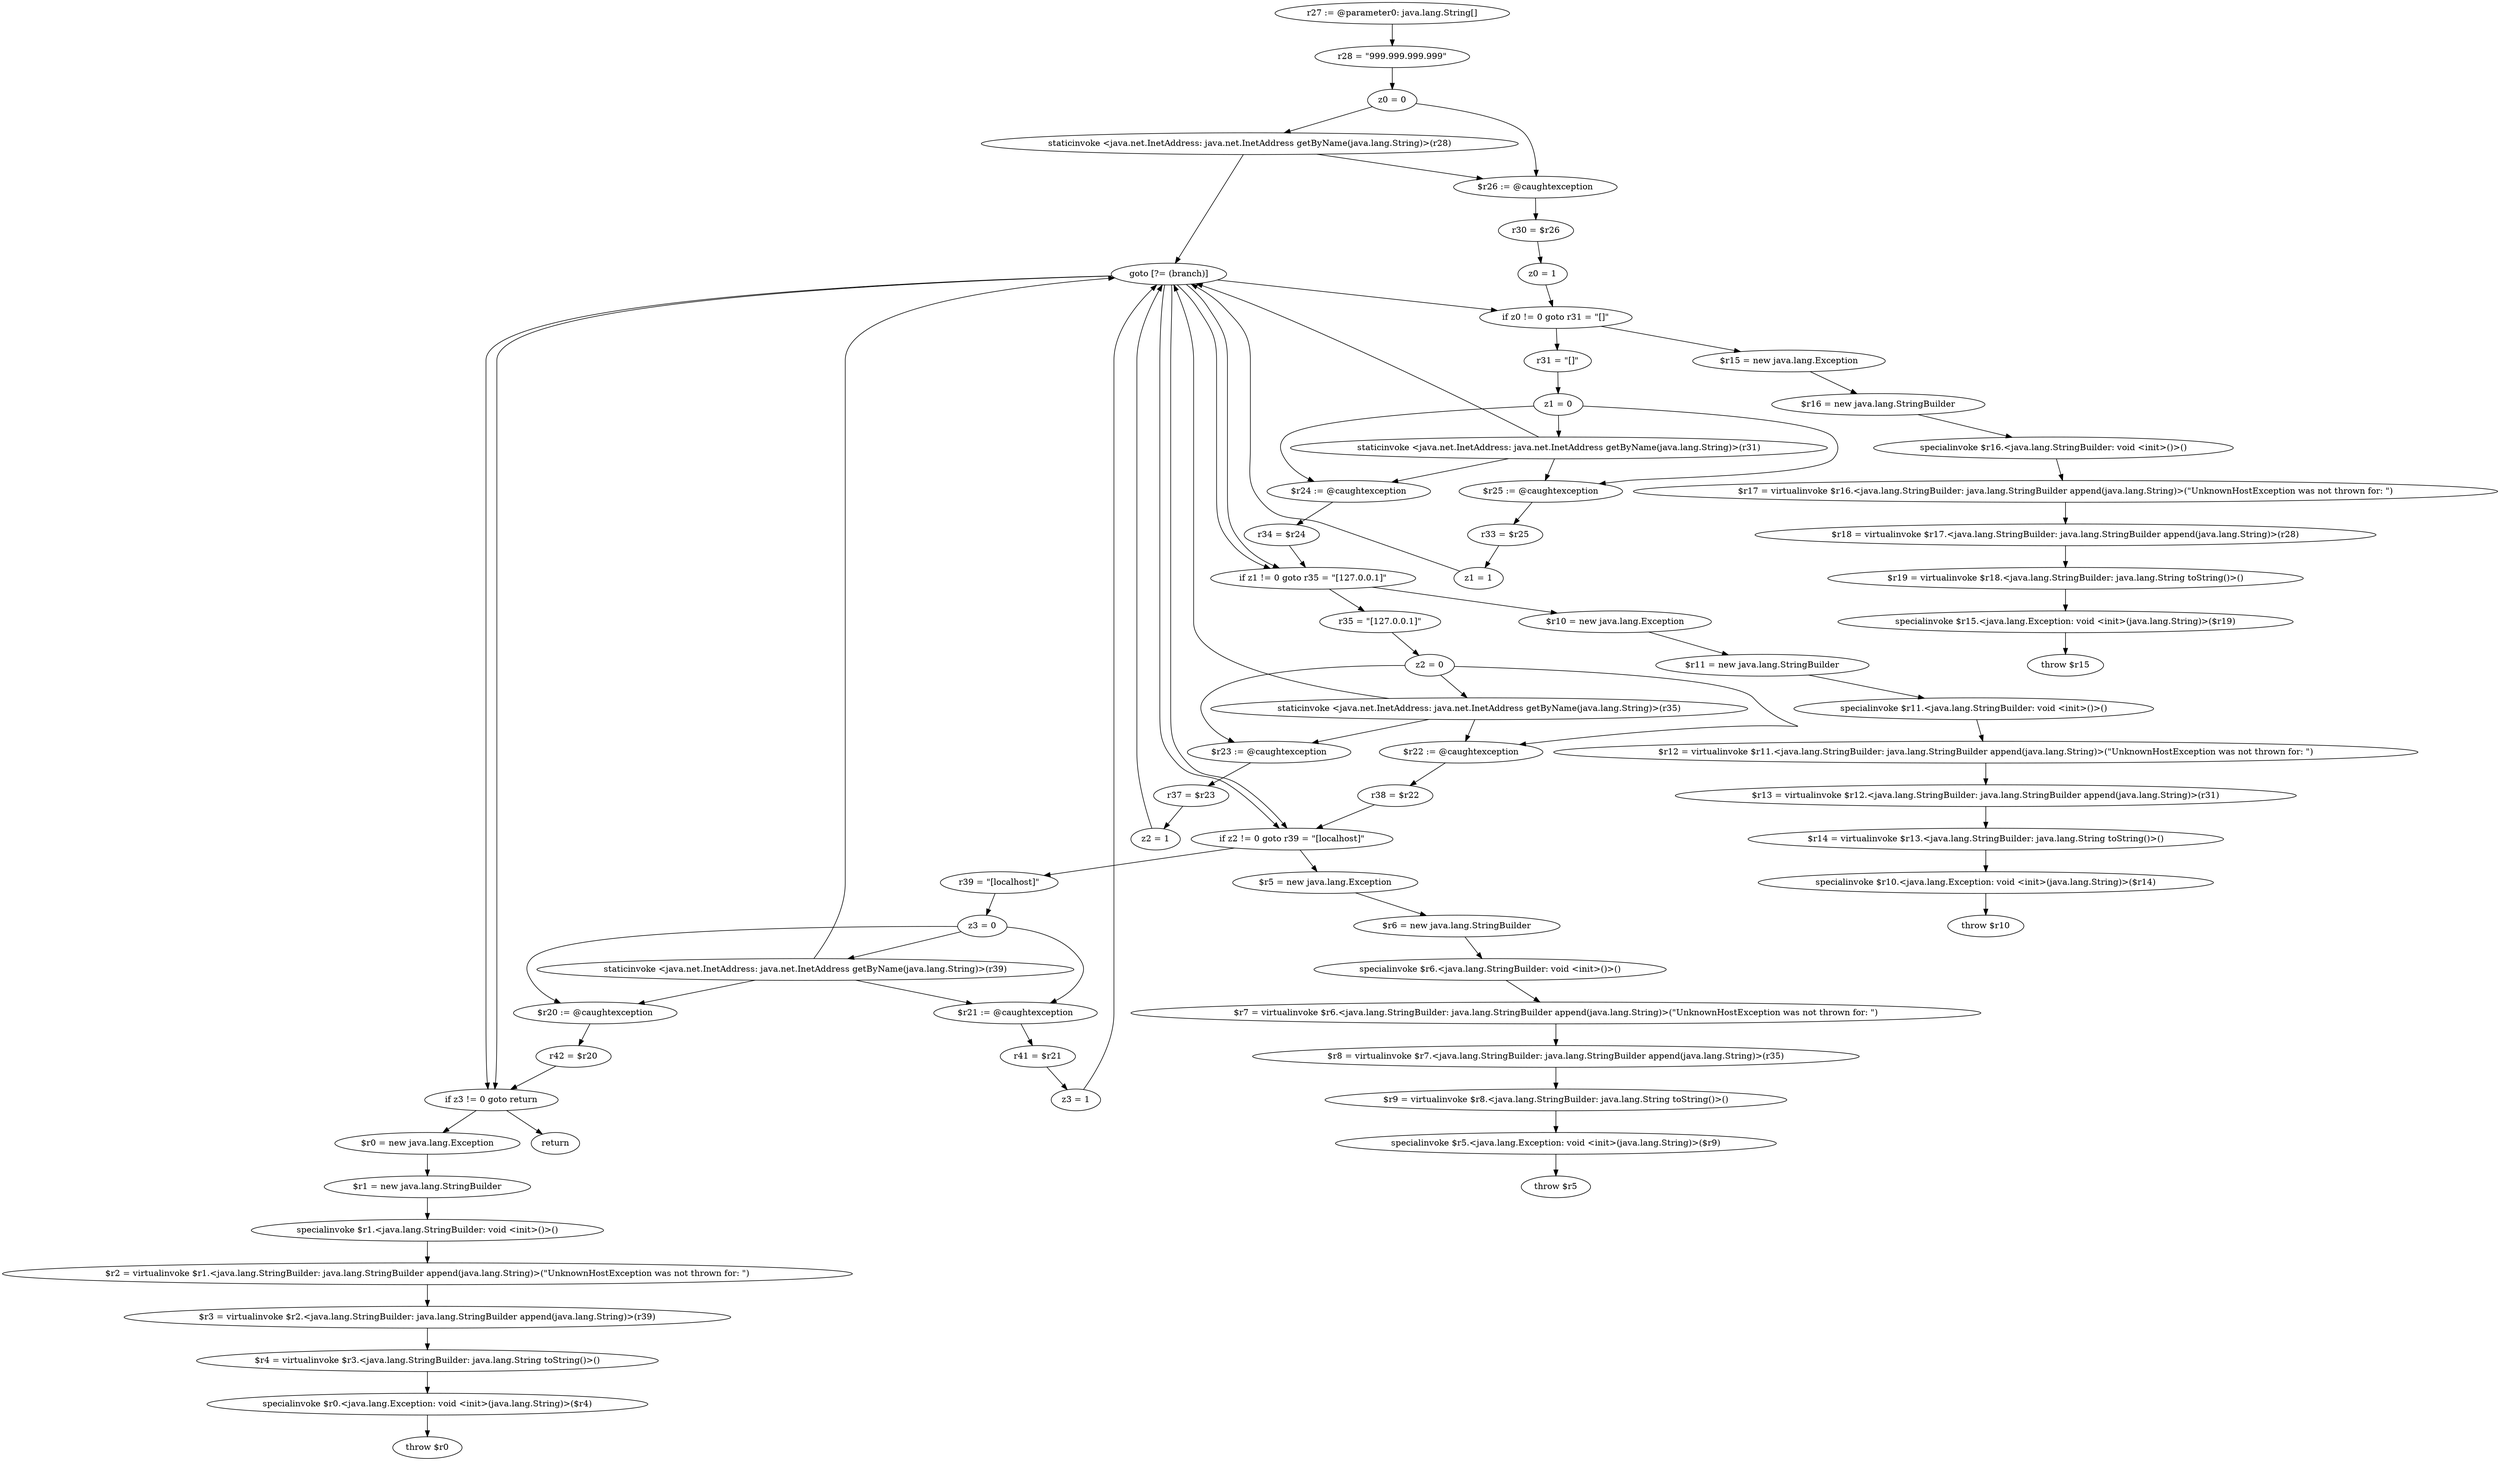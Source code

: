 digraph "unitGraph" {
    "r27 := @parameter0: java.lang.String[]"
    "r28 = \"999.999.999.999\""
    "z0 = 0"
    "staticinvoke <java.net.InetAddress: java.net.InetAddress getByName(java.lang.String)>(r28)"
    "goto [?= (branch)]"
    "$r26 := @caughtexception"
    "r30 = $r26"
    "z0 = 1"
    "if z0 != 0 goto r31 = \"[]\""
    "$r15 = new java.lang.Exception"
    "$r16 = new java.lang.StringBuilder"
    "specialinvoke $r16.<java.lang.StringBuilder: void <init>()>()"
    "$r17 = virtualinvoke $r16.<java.lang.StringBuilder: java.lang.StringBuilder append(java.lang.String)>(\"UnknownHostException was not thrown for: \")"
    "$r18 = virtualinvoke $r17.<java.lang.StringBuilder: java.lang.StringBuilder append(java.lang.String)>(r28)"
    "$r19 = virtualinvoke $r18.<java.lang.StringBuilder: java.lang.String toString()>()"
    "specialinvoke $r15.<java.lang.Exception: void <init>(java.lang.String)>($r19)"
    "throw $r15"
    "r31 = \"[]\""
    "z1 = 0"
    "staticinvoke <java.net.InetAddress: java.net.InetAddress getByName(java.lang.String)>(r31)"
    "$r25 := @caughtexception"
    "r33 = $r25"
    "z1 = 1"
    "$r24 := @caughtexception"
    "r34 = $r24"
    "if z1 != 0 goto r35 = \"[127.0.0.1]\""
    "$r10 = new java.lang.Exception"
    "$r11 = new java.lang.StringBuilder"
    "specialinvoke $r11.<java.lang.StringBuilder: void <init>()>()"
    "$r12 = virtualinvoke $r11.<java.lang.StringBuilder: java.lang.StringBuilder append(java.lang.String)>(\"UnknownHostException was not thrown for: \")"
    "$r13 = virtualinvoke $r12.<java.lang.StringBuilder: java.lang.StringBuilder append(java.lang.String)>(r31)"
    "$r14 = virtualinvoke $r13.<java.lang.StringBuilder: java.lang.String toString()>()"
    "specialinvoke $r10.<java.lang.Exception: void <init>(java.lang.String)>($r14)"
    "throw $r10"
    "r35 = \"[127.0.0.1]\""
    "z2 = 0"
    "staticinvoke <java.net.InetAddress: java.net.InetAddress getByName(java.lang.String)>(r35)"
    "$r23 := @caughtexception"
    "r37 = $r23"
    "z2 = 1"
    "$r22 := @caughtexception"
    "r38 = $r22"
    "if z2 != 0 goto r39 = \"[localhost]\""
    "$r5 = new java.lang.Exception"
    "$r6 = new java.lang.StringBuilder"
    "specialinvoke $r6.<java.lang.StringBuilder: void <init>()>()"
    "$r7 = virtualinvoke $r6.<java.lang.StringBuilder: java.lang.StringBuilder append(java.lang.String)>(\"UnknownHostException was not thrown for: \")"
    "$r8 = virtualinvoke $r7.<java.lang.StringBuilder: java.lang.StringBuilder append(java.lang.String)>(r35)"
    "$r9 = virtualinvoke $r8.<java.lang.StringBuilder: java.lang.String toString()>()"
    "specialinvoke $r5.<java.lang.Exception: void <init>(java.lang.String)>($r9)"
    "throw $r5"
    "r39 = \"[localhost]\""
    "z3 = 0"
    "staticinvoke <java.net.InetAddress: java.net.InetAddress getByName(java.lang.String)>(r39)"
    "$r21 := @caughtexception"
    "r41 = $r21"
    "z3 = 1"
    "$r20 := @caughtexception"
    "r42 = $r20"
    "if z3 != 0 goto return"
    "$r0 = new java.lang.Exception"
    "$r1 = new java.lang.StringBuilder"
    "specialinvoke $r1.<java.lang.StringBuilder: void <init>()>()"
    "$r2 = virtualinvoke $r1.<java.lang.StringBuilder: java.lang.StringBuilder append(java.lang.String)>(\"UnknownHostException was not thrown for: \")"
    "$r3 = virtualinvoke $r2.<java.lang.StringBuilder: java.lang.StringBuilder append(java.lang.String)>(r39)"
    "$r4 = virtualinvoke $r3.<java.lang.StringBuilder: java.lang.String toString()>()"
    "specialinvoke $r0.<java.lang.Exception: void <init>(java.lang.String)>($r4)"
    "throw $r0"
    "return"
    "r27 := @parameter0: java.lang.String[]"->"r28 = \"999.999.999.999\"";
    "r28 = \"999.999.999.999\""->"z0 = 0";
    "z0 = 0"->"staticinvoke <java.net.InetAddress: java.net.InetAddress getByName(java.lang.String)>(r28)";
    "z0 = 0"->"$r26 := @caughtexception";
    "staticinvoke <java.net.InetAddress: java.net.InetAddress getByName(java.lang.String)>(r28)"->"goto [?= (branch)]";
    "staticinvoke <java.net.InetAddress: java.net.InetAddress getByName(java.lang.String)>(r28)"->"$r26 := @caughtexception";
    "goto [?= (branch)]"->"if z0 != 0 goto r31 = \"[]\"";
    "$r26 := @caughtexception"->"r30 = $r26";
    "r30 = $r26"->"z0 = 1";
    "z0 = 1"->"if z0 != 0 goto r31 = \"[]\"";
    "if z0 != 0 goto r31 = \"[]\""->"$r15 = new java.lang.Exception";
    "if z0 != 0 goto r31 = \"[]\""->"r31 = \"[]\"";
    "$r15 = new java.lang.Exception"->"$r16 = new java.lang.StringBuilder";
    "$r16 = new java.lang.StringBuilder"->"specialinvoke $r16.<java.lang.StringBuilder: void <init>()>()";
    "specialinvoke $r16.<java.lang.StringBuilder: void <init>()>()"->"$r17 = virtualinvoke $r16.<java.lang.StringBuilder: java.lang.StringBuilder append(java.lang.String)>(\"UnknownHostException was not thrown for: \")";
    "$r17 = virtualinvoke $r16.<java.lang.StringBuilder: java.lang.StringBuilder append(java.lang.String)>(\"UnknownHostException was not thrown for: \")"->"$r18 = virtualinvoke $r17.<java.lang.StringBuilder: java.lang.StringBuilder append(java.lang.String)>(r28)";
    "$r18 = virtualinvoke $r17.<java.lang.StringBuilder: java.lang.StringBuilder append(java.lang.String)>(r28)"->"$r19 = virtualinvoke $r18.<java.lang.StringBuilder: java.lang.String toString()>()";
    "$r19 = virtualinvoke $r18.<java.lang.StringBuilder: java.lang.String toString()>()"->"specialinvoke $r15.<java.lang.Exception: void <init>(java.lang.String)>($r19)";
    "specialinvoke $r15.<java.lang.Exception: void <init>(java.lang.String)>($r19)"->"throw $r15";
    "r31 = \"[]\""->"z1 = 0";
    "z1 = 0"->"$r25 := @caughtexception";
    "z1 = 0"->"$r24 := @caughtexception";
    "z1 = 0"->"staticinvoke <java.net.InetAddress: java.net.InetAddress getByName(java.lang.String)>(r31)";
    "staticinvoke <java.net.InetAddress: java.net.InetAddress getByName(java.lang.String)>(r31)"->"$r25 := @caughtexception";
    "staticinvoke <java.net.InetAddress: java.net.InetAddress getByName(java.lang.String)>(r31)"->"$r24 := @caughtexception";
    "staticinvoke <java.net.InetAddress: java.net.InetAddress getByName(java.lang.String)>(r31)"->"goto [?= (branch)]";
    "goto [?= (branch)]"->"if z1 != 0 goto r35 = \"[127.0.0.1]\"";
    "$r25 := @caughtexception"->"r33 = $r25";
    "r33 = $r25"->"z1 = 1";
    "z1 = 1"->"goto [?= (branch)]";
    "goto [?= (branch)]"->"if z1 != 0 goto r35 = \"[127.0.0.1]\"";
    "$r24 := @caughtexception"->"r34 = $r24";
    "r34 = $r24"->"if z1 != 0 goto r35 = \"[127.0.0.1]\"";
    "if z1 != 0 goto r35 = \"[127.0.0.1]\""->"$r10 = new java.lang.Exception";
    "if z1 != 0 goto r35 = \"[127.0.0.1]\""->"r35 = \"[127.0.0.1]\"";
    "$r10 = new java.lang.Exception"->"$r11 = new java.lang.StringBuilder";
    "$r11 = new java.lang.StringBuilder"->"specialinvoke $r11.<java.lang.StringBuilder: void <init>()>()";
    "specialinvoke $r11.<java.lang.StringBuilder: void <init>()>()"->"$r12 = virtualinvoke $r11.<java.lang.StringBuilder: java.lang.StringBuilder append(java.lang.String)>(\"UnknownHostException was not thrown for: \")";
    "$r12 = virtualinvoke $r11.<java.lang.StringBuilder: java.lang.StringBuilder append(java.lang.String)>(\"UnknownHostException was not thrown for: \")"->"$r13 = virtualinvoke $r12.<java.lang.StringBuilder: java.lang.StringBuilder append(java.lang.String)>(r31)";
    "$r13 = virtualinvoke $r12.<java.lang.StringBuilder: java.lang.StringBuilder append(java.lang.String)>(r31)"->"$r14 = virtualinvoke $r13.<java.lang.StringBuilder: java.lang.String toString()>()";
    "$r14 = virtualinvoke $r13.<java.lang.StringBuilder: java.lang.String toString()>()"->"specialinvoke $r10.<java.lang.Exception: void <init>(java.lang.String)>($r14)";
    "specialinvoke $r10.<java.lang.Exception: void <init>(java.lang.String)>($r14)"->"throw $r10";
    "r35 = \"[127.0.0.1]\""->"z2 = 0";
    "z2 = 0"->"$r23 := @caughtexception";
    "z2 = 0"->"$r22 := @caughtexception";
    "z2 = 0"->"staticinvoke <java.net.InetAddress: java.net.InetAddress getByName(java.lang.String)>(r35)";
    "staticinvoke <java.net.InetAddress: java.net.InetAddress getByName(java.lang.String)>(r35)"->"$r23 := @caughtexception";
    "staticinvoke <java.net.InetAddress: java.net.InetAddress getByName(java.lang.String)>(r35)"->"$r22 := @caughtexception";
    "staticinvoke <java.net.InetAddress: java.net.InetAddress getByName(java.lang.String)>(r35)"->"goto [?= (branch)]";
    "goto [?= (branch)]"->"if z2 != 0 goto r39 = \"[localhost]\"";
    "$r23 := @caughtexception"->"r37 = $r23";
    "r37 = $r23"->"z2 = 1";
    "z2 = 1"->"goto [?= (branch)]";
    "goto [?= (branch)]"->"if z2 != 0 goto r39 = \"[localhost]\"";
    "$r22 := @caughtexception"->"r38 = $r22";
    "r38 = $r22"->"if z2 != 0 goto r39 = \"[localhost]\"";
    "if z2 != 0 goto r39 = \"[localhost]\""->"$r5 = new java.lang.Exception";
    "if z2 != 0 goto r39 = \"[localhost]\""->"r39 = \"[localhost]\"";
    "$r5 = new java.lang.Exception"->"$r6 = new java.lang.StringBuilder";
    "$r6 = new java.lang.StringBuilder"->"specialinvoke $r6.<java.lang.StringBuilder: void <init>()>()";
    "specialinvoke $r6.<java.lang.StringBuilder: void <init>()>()"->"$r7 = virtualinvoke $r6.<java.lang.StringBuilder: java.lang.StringBuilder append(java.lang.String)>(\"UnknownHostException was not thrown for: \")";
    "$r7 = virtualinvoke $r6.<java.lang.StringBuilder: java.lang.StringBuilder append(java.lang.String)>(\"UnknownHostException was not thrown for: \")"->"$r8 = virtualinvoke $r7.<java.lang.StringBuilder: java.lang.StringBuilder append(java.lang.String)>(r35)";
    "$r8 = virtualinvoke $r7.<java.lang.StringBuilder: java.lang.StringBuilder append(java.lang.String)>(r35)"->"$r9 = virtualinvoke $r8.<java.lang.StringBuilder: java.lang.String toString()>()";
    "$r9 = virtualinvoke $r8.<java.lang.StringBuilder: java.lang.String toString()>()"->"specialinvoke $r5.<java.lang.Exception: void <init>(java.lang.String)>($r9)";
    "specialinvoke $r5.<java.lang.Exception: void <init>(java.lang.String)>($r9)"->"throw $r5";
    "r39 = \"[localhost]\""->"z3 = 0";
    "z3 = 0"->"$r21 := @caughtexception";
    "z3 = 0"->"$r20 := @caughtexception";
    "z3 = 0"->"staticinvoke <java.net.InetAddress: java.net.InetAddress getByName(java.lang.String)>(r39)";
    "staticinvoke <java.net.InetAddress: java.net.InetAddress getByName(java.lang.String)>(r39)"->"$r21 := @caughtexception";
    "staticinvoke <java.net.InetAddress: java.net.InetAddress getByName(java.lang.String)>(r39)"->"$r20 := @caughtexception";
    "staticinvoke <java.net.InetAddress: java.net.InetAddress getByName(java.lang.String)>(r39)"->"goto [?= (branch)]";
    "goto [?= (branch)]"->"if z3 != 0 goto return";
    "$r21 := @caughtexception"->"r41 = $r21";
    "r41 = $r21"->"z3 = 1";
    "z3 = 1"->"goto [?= (branch)]";
    "goto [?= (branch)]"->"if z3 != 0 goto return";
    "$r20 := @caughtexception"->"r42 = $r20";
    "r42 = $r20"->"if z3 != 0 goto return";
    "if z3 != 0 goto return"->"$r0 = new java.lang.Exception";
    "if z3 != 0 goto return"->"return";
    "$r0 = new java.lang.Exception"->"$r1 = new java.lang.StringBuilder";
    "$r1 = new java.lang.StringBuilder"->"specialinvoke $r1.<java.lang.StringBuilder: void <init>()>()";
    "specialinvoke $r1.<java.lang.StringBuilder: void <init>()>()"->"$r2 = virtualinvoke $r1.<java.lang.StringBuilder: java.lang.StringBuilder append(java.lang.String)>(\"UnknownHostException was not thrown for: \")";
    "$r2 = virtualinvoke $r1.<java.lang.StringBuilder: java.lang.StringBuilder append(java.lang.String)>(\"UnknownHostException was not thrown for: \")"->"$r3 = virtualinvoke $r2.<java.lang.StringBuilder: java.lang.StringBuilder append(java.lang.String)>(r39)";
    "$r3 = virtualinvoke $r2.<java.lang.StringBuilder: java.lang.StringBuilder append(java.lang.String)>(r39)"->"$r4 = virtualinvoke $r3.<java.lang.StringBuilder: java.lang.String toString()>()";
    "$r4 = virtualinvoke $r3.<java.lang.StringBuilder: java.lang.String toString()>()"->"specialinvoke $r0.<java.lang.Exception: void <init>(java.lang.String)>($r4)";
    "specialinvoke $r0.<java.lang.Exception: void <init>(java.lang.String)>($r4)"->"throw $r0";
}
